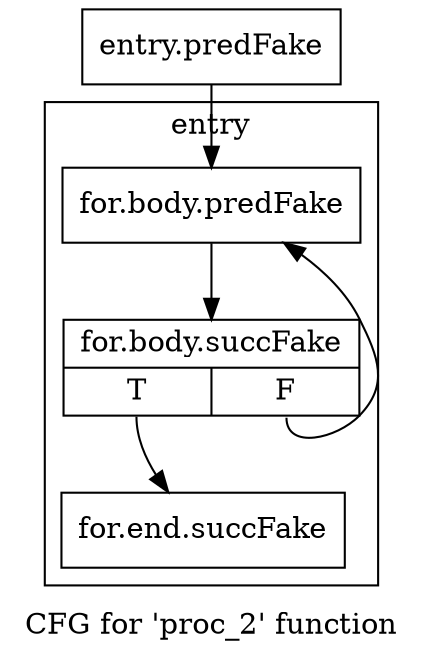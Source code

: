 digraph "CFG for 'proc_2' function" {
	label="CFG for 'proc_2' function";

	Node0x45d8f50 [shape=record,filename="",linenumber="",label="{entry.predFake}"];
	Node0x45d8f50 -> Node0x45ff870[ callList="" memoryops="" filename=""];
	Node0x4652d10 [shape=record,filename="",linenumber="",label="{for.end.succFake}"];
subgraph cluster_0 {
	label="entry";
	tripcount="0";

	Node0x45ff870 [shape=record,filename="",linenumber="",label="{for.body.predFake}"];
	Node0x45ff870 -> Node0x4648600[ callList="" memoryops="" filename=""];
	Node0x4648600 [shape=record,filename="",linenumber="",label="{for.body.succFake|{<s0>T|<s1>F}}"];
	Node0x4648600:s0 -> Node0x4652d10[ callList="" memoryops="" filename=""];
	Node0x4648600:s1 -> Node0x45ff870[ callList="" memoryops="" filename=""];
}
}
